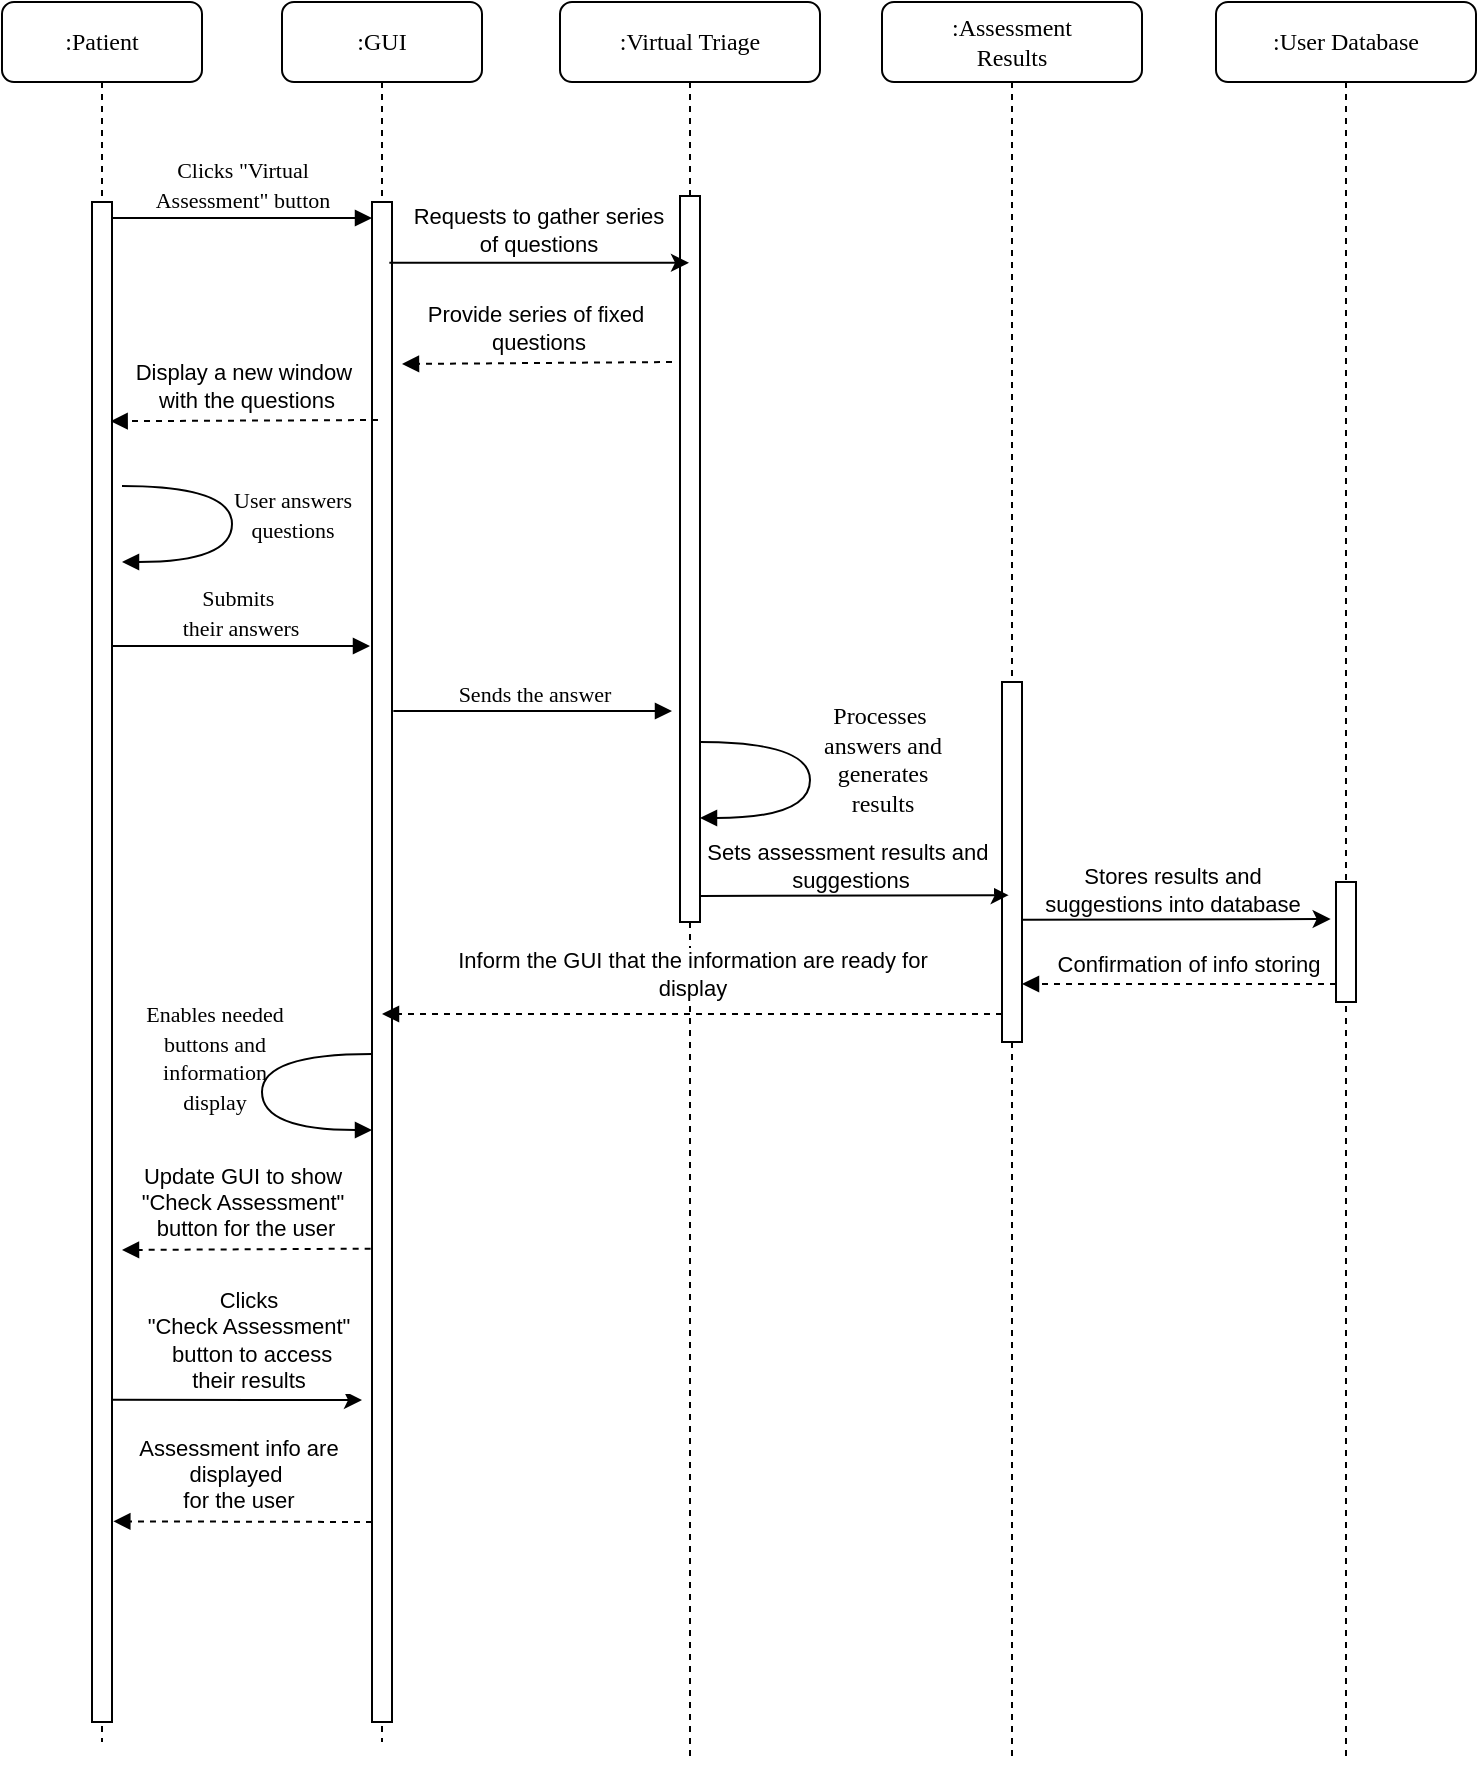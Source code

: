 <mxfile version="24.7.17">
  <diagram name="Page-1" id="LEKixuL0RZr2CF4qyq_7">
    <mxGraphModel dx="1213" dy="663" grid="1" gridSize="10" guides="1" tooltips="1" connect="1" arrows="1" fold="1" page="1" pageScale="1" pageWidth="850" pageHeight="1100" math="0" shadow="0">
      <root>
        <mxCell id="0" />
        <mxCell id="1" parent="0" />
        <mxCell id="vEi8x9JW135LUDFCunV6-3" value=":GUI" style="shape=umlLifeline;perimeter=lifelinePerimeter;whiteSpace=wrap;html=1;container=1;collapsible=0;recursiveResize=0;outlineConnect=0;rounded=1;shadow=0;comic=0;labelBackgroundColor=none;strokeWidth=1;fontFamily=Verdana;fontSize=12;align=center;" parent="1" vertex="1">
          <mxGeometry x="240" y="80" width="100" height="870" as="geometry" />
        </mxCell>
        <mxCell id="vEi8x9JW135LUDFCunV6-4" value="" style="html=1;points=[];perimeter=orthogonalPerimeter;rounded=0;shadow=0;comic=0;labelBackgroundColor=none;strokeWidth=1;fontFamily=Verdana;fontSize=12;align=center;" parent="vEi8x9JW135LUDFCunV6-3" vertex="1">
          <mxGeometry x="45" y="100" width="10" height="760" as="geometry" />
        </mxCell>
        <mxCell id="vEi8x9JW135LUDFCunV6-5" value="&lt;span style=&quot;font-size: 11px;&quot;&gt;Submits&amp;nbsp;&lt;br&gt;their answers&lt;/span&gt;" style="html=1;verticalAlign=bottom;endArrow=block;entryX=0;entryY=0;labelBackgroundColor=none;fontFamily=Verdana;fontSize=12;edgeStyle=elbowEdgeStyle;elbow=vertical;" parent="vEi8x9JW135LUDFCunV6-3" edge="1">
          <mxGeometry relative="1" as="geometry">
            <mxPoint x="-86" y="322" as="sourcePoint" />
            <mxPoint x="44" y="322" as="targetPoint" />
          </mxGeometry>
        </mxCell>
        <mxCell id="vEi8x9JW135LUDFCunV6-72" value="" style="html=1;verticalAlign=bottom;labelBackgroundColor=none;endArrow=block;endFill=1;dashed=1;rounded=0;exitX=-0.067;exitY=0.657;exitDx=0;exitDy=0;exitPerimeter=0;" parent="vEi8x9JW135LUDFCunV6-3" edge="1">
          <mxGeometry width="160" relative="1" as="geometry">
            <mxPoint x="44.33" y="623.32" as="sourcePoint" />
            <mxPoint x="-80" y="624" as="targetPoint" />
          </mxGeometry>
        </mxCell>
        <mxCell id="vEi8x9JW135LUDFCunV6-73" value="Update GUI to show&lt;br&gt;&quot;Check Assessment&quot;&lt;br&gt;&amp;nbsp;button for the user" style="edgeLabel;html=1;align=center;verticalAlign=middle;resizable=0;points=[];" parent="vEi8x9JW135LUDFCunV6-72" vertex="1" connectable="0">
          <mxGeometry x="0.101" y="-1" relative="1" as="geometry">
            <mxPoint x="4" y="-23" as="offset" />
          </mxGeometry>
        </mxCell>
        <mxCell id="vEi8x9JW135LUDFCunV6-76" value="" style="html=1;verticalAlign=bottom;labelBackgroundColor=none;endArrow=block;endFill=1;dashed=1;rounded=0;exitX=-0.067;exitY=0.657;exitDx=0;exitDy=0;exitPerimeter=0;entryX=1.067;entryY=0.868;entryDx=0;entryDy=0;entryPerimeter=0;" parent="vEi8x9JW135LUDFCunV6-3" target="vEi8x9JW135LUDFCunV6-13" edge="1">
          <mxGeometry width="160" relative="1" as="geometry">
            <mxPoint x="45.0" y="760.0" as="sourcePoint" />
            <mxPoint x="-79.33" y="760.68" as="targetPoint" />
          </mxGeometry>
        </mxCell>
        <mxCell id="vEi8x9JW135LUDFCunV6-77" value="Assessment info are&lt;br&gt;displayed&amp;nbsp;&lt;br&gt;for the user" style="edgeLabel;html=1;align=center;verticalAlign=middle;resizable=0;points=[];" parent="vEi8x9JW135LUDFCunV6-76" vertex="1" connectable="0">
          <mxGeometry x="0.101" y="-1" relative="1" as="geometry">
            <mxPoint x="4" y="-23" as="offset" />
          </mxGeometry>
        </mxCell>
        <mxCell id="vEi8x9JW135LUDFCunV6-70" value="&lt;span style=&quot;font-size: 11px;&quot;&gt;Enables needed&lt;br&gt;buttons and &lt;br&gt;information&lt;br&gt;display&lt;/span&gt;" style="html=1;verticalAlign=bottom;endArrow=block;labelBackgroundColor=none;fontFamily=Verdana;fontSize=12;elbow=vertical;edgeStyle=orthogonalEdgeStyle;curved=1;exitX=1.038;exitY=0.345;exitPerimeter=0;" parent="vEi8x9JW135LUDFCunV6-3" edge="1">
          <mxGeometry x="0.189" y="-24" relative="1" as="geometry">
            <mxPoint x="45" y="526" as="sourcePoint" />
            <mxPoint x="45" y="564" as="targetPoint" />
            <Array as="points">
              <mxPoint x="-10" y="526" />
              <mxPoint x="-10" y="564" />
            </Array>
            <mxPoint as="offset" />
          </mxGeometry>
        </mxCell>
        <mxCell id="vEi8x9JW135LUDFCunV6-12" value=":Patient" style="shape=umlLifeline;perimeter=lifelinePerimeter;whiteSpace=wrap;html=1;container=1;collapsible=0;recursiveResize=0;outlineConnect=0;rounded=1;shadow=0;comic=0;labelBackgroundColor=none;strokeWidth=1;fontFamily=Verdana;fontSize=12;align=center;" parent="1" vertex="1">
          <mxGeometry x="100" y="80" width="100" height="870" as="geometry" />
        </mxCell>
        <mxCell id="vEi8x9JW135LUDFCunV6-13" value="" style="html=1;points=[];perimeter=orthogonalPerimeter;rounded=0;shadow=0;comic=0;labelBackgroundColor=none;strokeWidth=1;fontFamily=Verdana;fontSize=12;align=center;" parent="vEi8x9JW135LUDFCunV6-12" vertex="1">
          <mxGeometry x="45" y="100" width="10" height="760" as="geometry" />
        </mxCell>
        <mxCell id="vEi8x9JW135LUDFCunV6-16" value="&lt;span style=&quot;font-size: 11px;&quot;&gt;Clicks &quot;Virtual&lt;br&gt;Assessment&quot; button&lt;/span&gt;" style="html=1;verticalAlign=bottom;endArrow=block;entryX=0;entryY=0;labelBackgroundColor=none;fontFamily=Verdana;fontSize=12;edgeStyle=elbowEdgeStyle;elbow=vertical;" parent="1" edge="1">
          <mxGeometry relative="1" as="geometry">
            <mxPoint x="155" y="188" as="sourcePoint" />
            <mxPoint x="285" y="188.0" as="targetPoint" />
          </mxGeometry>
        </mxCell>
        <mxCell id="vEi8x9JW135LUDFCunV6-17" value=":User Database" style="shape=umlLifeline;perimeter=lifelinePerimeter;whiteSpace=wrap;html=1;container=1;collapsible=0;recursiveResize=0;outlineConnect=0;rounded=1;shadow=0;comic=0;labelBackgroundColor=none;strokeWidth=1;fontFamily=Verdana;fontSize=12;align=center;" parent="1" vertex="1">
          <mxGeometry x="707" y="80" width="130" height="880" as="geometry" />
        </mxCell>
        <mxCell id="vEi8x9JW135LUDFCunV6-18" value="" style="html=1;points=[];perimeter=orthogonalPerimeter;rounded=0;shadow=0;comic=0;labelBackgroundColor=none;strokeWidth=1;fontFamily=Verdana;fontSize=12;align=center;" parent="vEi8x9JW135LUDFCunV6-17" vertex="1">
          <mxGeometry x="60" y="440" width="10" height="60" as="geometry" />
        </mxCell>
        <mxCell id="vEi8x9JW135LUDFCunV6-62" value="" style="endArrow=classic;html=1;rounded=0;entryX=0.433;entryY=0.919;entryDx=0;entryDy=0;entryPerimeter=0;" parent="vEi8x9JW135LUDFCunV6-17" edge="1">
          <mxGeometry width="50" height="50" relative="1" as="geometry">
            <mxPoint x="-97" y="458.89" as="sourcePoint" />
            <mxPoint x="57.33" y="458.5" as="targetPoint" />
          </mxGeometry>
        </mxCell>
        <mxCell id="vEi8x9JW135LUDFCunV6-63" value="Stores results and &lt;br&gt;suggestions into database" style="edgeLabel;html=1;align=center;verticalAlign=middle;resizable=0;points=[];" parent="vEi8x9JW135LUDFCunV6-62" vertex="1" connectable="0">
          <mxGeometry x="-0.556" y="-3" relative="1" as="geometry">
            <mxPoint x="40" y="-18" as="offset" />
          </mxGeometry>
        </mxCell>
        <mxCell id="vEi8x9JW135LUDFCunV6-64" value="" style="html=1;verticalAlign=bottom;labelBackgroundColor=none;endArrow=block;endFill=1;dashed=1;rounded=0;entryX=1;entryY=0.96;entryDx=0;entryDy=0;entryPerimeter=0;" parent="vEi8x9JW135LUDFCunV6-17" edge="1">
          <mxGeometry width="160" relative="1" as="geometry">
            <mxPoint x="60" y="491" as="sourcePoint" />
            <mxPoint x="-97" y="491" as="targetPoint" />
          </mxGeometry>
        </mxCell>
        <mxCell id="vEi8x9JW135LUDFCunV6-65" value="Confirmation of info storing" style="edgeLabel;html=1;align=center;verticalAlign=middle;resizable=0;points=[];" parent="vEi8x9JW135LUDFCunV6-64" vertex="1" connectable="0">
          <mxGeometry x="0.101" y="-1" relative="1" as="geometry">
            <mxPoint x="12" y="-9" as="offset" />
          </mxGeometry>
        </mxCell>
        <mxCell id="vEi8x9JW135LUDFCunV6-25" value="" style="html=1;verticalAlign=bottom;labelBackgroundColor=none;endArrow=block;endFill=1;dashed=1;rounded=0;entryX=1.133;entryY=0.135;entryDx=0;entryDy=0;entryPerimeter=0;" parent="1" edge="1">
          <mxGeometry width="160" relative="1" as="geometry">
            <mxPoint x="288" y="289" as="sourcePoint" />
            <mxPoint x="154.33" y="289.6" as="targetPoint" />
          </mxGeometry>
        </mxCell>
        <mxCell id="vEi8x9JW135LUDFCunV6-26" value="Display a new window&amp;nbsp;&lt;br&gt;with the questions" style="edgeLabel;html=1;align=center;verticalAlign=middle;resizable=0;points=[];" parent="vEi8x9JW135LUDFCunV6-25" vertex="1" connectable="0">
          <mxGeometry x="0.101" y="-1" relative="1" as="geometry">
            <mxPoint x="7" y="-17" as="offset" />
          </mxGeometry>
        </mxCell>
        <mxCell id="vEi8x9JW135LUDFCunV6-29" value=":Virtual Triage" style="shape=umlLifeline;perimeter=lifelinePerimeter;whiteSpace=wrap;html=1;container=1;collapsible=0;recursiveResize=0;outlineConnect=0;rounded=1;shadow=0;comic=0;labelBackgroundColor=none;strokeWidth=1;fontFamily=Verdana;fontSize=12;align=center;" parent="1" vertex="1">
          <mxGeometry x="379" y="80" width="130" height="880" as="geometry" />
        </mxCell>
        <mxCell id="vEi8x9JW135LUDFCunV6-30" value="" style="html=1;points=[];perimeter=orthogonalPerimeter;rounded=0;shadow=0;comic=0;labelBackgroundColor=none;strokeWidth=1;fontFamily=Verdana;fontSize=12;align=center;" parent="vEi8x9JW135LUDFCunV6-29" vertex="1">
          <mxGeometry x="60" y="97" width="10" height="363" as="geometry" />
        </mxCell>
        <mxCell id="vEi8x9JW135LUDFCunV6-59" value="Processes&amp;nbsp;&lt;br&gt;answers and&lt;br&gt;generates&lt;br&gt;results" style="html=1;verticalAlign=bottom;endArrow=block;labelBackgroundColor=none;fontFamily=Verdana;fontSize=12;elbow=vertical;edgeStyle=orthogonalEdgeStyle;curved=1;exitX=1.038;exitY=0.345;exitPerimeter=0;" parent="vEi8x9JW135LUDFCunV6-29" edge="1">
          <mxGeometry x="0.257" y="36" relative="1" as="geometry">
            <mxPoint x="70" y="370" as="sourcePoint" />
            <mxPoint x="70" y="408" as="targetPoint" />
            <Array as="points">
              <mxPoint x="125" y="370" />
              <mxPoint x="125" y="408" />
            </Array>
            <mxPoint x="36" y="-34" as="offset" />
          </mxGeometry>
        </mxCell>
        <mxCell id="vEi8x9JW135LUDFCunV6-45" value=":Assessment &lt;br&gt;Results" style="shape=umlLifeline;perimeter=lifelinePerimeter;whiteSpace=wrap;html=1;container=1;collapsible=0;recursiveResize=0;outlineConnect=0;rounded=1;shadow=0;comic=0;labelBackgroundColor=none;strokeWidth=1;fontFamily=Verdana;fontSize=12;align=center;" parent="1" vertex="1">
          <mxGeometry x="540" y="80" width="130" height="880" as="geometry" />
        </mxCell>
        <mxCell id="vEi8x9JW135LUDFCunV6-46" value="" style="html=1;points=[];perimeter=orthogonalPerimeter;rounded=0;shadow=0;comic=0;labelBackgroundColor=none;strokeWidth=1;fontFamily=Verdana;fontSize=12;align=center;" parent="vEi8x9JW135LUDFCunV6-45" vertex="1">
          <mxGeometry x="60" y="340" width="10" height="180" as="geometry" />
        </mxCell>
        <mxCell id="vEi8x9JW135LUDFCunV6-67" value="" style="html=1;verticalAlign=bottom;labelBackgroundColor=none;endArrow=block;endFill=1;dashed=1;rounded=0;" parent="vEi8x9JW135LUDFCunV6-45" edge="1" target="vEi8x9JW135LUDFCunV6-3">
          <mxGeometry width="160" relative="1" as="geometry">
            <mxPoint x="60" y="506" as="sourcePoint" />
            <mxPoint x="-240" y="506" as="targetPoint" />
          </mxGeometry>
        </mxCell>
        <mxCell id="vEi8x9JW135LUDFCunV6-68" value="Inform the GUI that the information are ready for&lt;br&gt;display" style="edgeLabel;html=1;align=center;verticalAlign=middle;resizable=0;points=[];" parent="vEi8x9JW135LUDFCunV6-67" vertex="1" connectable="0">
          <mxGeometry x="0.101" y="-1" relative="1" as="geometry">
            <mxPoint x="15" y="-19" as="offset" />
          </mxGeometry>
        </mxCell>
        <mxCell id="vEi8x9JW135LUDFCunV6-52" value="" style="endArrow=classic;html=1;rounded=0;exitX=0.867;exitY=0.04;exitDx=0;exitDy=0;exitPerimeter=0;" parent="1" source="vEi8x9JW135LUDFCunV6-4" target="vEi8x9JW135LUDFCunV6-29" edge="1">
          <mxGeometry width="50" height="50" relative="1" as="geometry">
            <mxPoint x="400" y="370" as="sourcePoint" />
            <mxPoint x="450" y="320" as="targetPoint" />
          </mxGeometry>
        </mxCell>
        <mxCell id="vEi8x9JW135LUDFCunV6-53" value="Requests to gather series&lt;br&gt;of questions" style="edgeLabel;html=1;align=center;verticalAlign=middle;resizable=0;points=[];" parent="vEi8x9JW135LUDFCunV6-52" vertex="1" connectable="0">
          <mxGeometry x="-0.101" y="3" relative="1" as="geometry">
            <mxPoint x="7" y="-14" as="offset" />
          </mxGeometry>
        </mxCell>
        <mxCell id="vEi8x9JW135LUDFCunV6-55" value="" style="html=1;verticalAlign=bottom;labelBackgroundColor=none;endArrow=block;endFill=1;dashed=1;rounded=0;entryX=1;entryY=0.067;entryDx=0;entryDy=0;entryPerimeter=0;" parent="1" edge="1">
          <mxGeometry width="160" relative="1" as="geometry">
            <mxPoint x="435" y="260" as="sourcePoint" />
            <mxPoint x="300" y="261" as="targetPoint" />
          </mxGeometry>
        </mxCell>
        <mxCell id="vEi8x9JW135LUDFCunV6-56" value="Provide series of fixed&amp;nbsp;&lt;br&gt;questions" style="edgeLabel;html=1;align=center;verticalAlign=middle;resizable=0;points=[];" parent="vEi8x9JW135LUDFCunV6-55" vertex="1" connectable="0">
          <mxGeometry x="0.101" y="-1" relative="1" as="geometry">
            <mxPoint x="7" y="-17" as="offset" />
          </mxGeometry>
        </mxCell>
        <mxCell id="vEi8x9JW135LUDFCunV6-57" value="&lt;span style=&quot;font-size: 11px;&quot;&gt;Sends the answer&lt;/span&gt;" style="html=1;verticalAlign=bottom;endArrow=block;entryX=0;entryY=0;labelBackgroundColor=none;fontFamily=Verdana;fontSize=12;edgeStyle=elbowEdgeStyle;elbow=vertical;exitX=1.067;exitY=0.252;exitDx=0;exitDy=0;exitPerimeter=0;" parent="1" edge="1">
          <mxGeometry relative="1" as="geometry">
            <mxPoint x="295.67" y="434.52" as="sourcePoint" />
            <mxPoint x="435" y="434" as="targetPoint" />
          </mxGeometry>
        </mxCell>
        <mxCell id="vEi8x9JW135LUDFCunV6-60" value="" style="endArrow=classic;html=1;rounded=0;entryX=0.433;entryY=0.919;entryDx=0;entryDy=0;entryPerimeter=0;" parent="1" edge="1">
          <mxGeometry width="50" height="50" relative="1" as="geometry">
            <mxPoint x="449" y="527" as="sourcePoint" />
            <mxPoint x="603.33" y="526.61" as="targetPoint" />
          </mxGeometry>
        </mxCell>
        <mxCell id="vEi8x9JW135LUDFCunV6-61" value="Sets assessment results and&amp;nbsp;&lt;br&gt;suggestions" style="edgeLabel;html=1;align=center;verticalAlign=middle;resizable=0;points=[];" parent="vEi8x9JW135LUDFCunV6-60" vertex="1" connectable="0">
          <mxGeometry x="-0.556" y="-3" relative="1" as="geometry">
            <mxPoint x="40" y="-18" as="offset" />
          </mxGeometry>
        </mxCell>
        <mxCell id="vEi8x9JW135LUDFCunV6-74" value="" style="endArrow=classic;html=1;rounded=0;exitX=1;exitY=0.788;exitDx=0;exitDy=0;exitPerimeter=0;" parent="1" source="vEi8x9JW135LUDFCunV6-13" edge="1">
          <mxGeometry width="50" height="50" relative="1" as="geometry">
            <mxPoint x="156.5" y="780" as="sourcePoint" />
            <mxPoint x="280" y="779" as="targetPoint" />
          </mxGeometry>
        </mxCell>
        <mxCell id="vEi8x9JW135LUDFCunV6-75" value="Clicks &lt;br&gt;&quot;Check Assessment&quot;&lt;br&gt;&amp;nbsp;button to access &lt;br&gt;their results" style="edgeLabel;html=1;align=center;verticalAlign=middle;resizable=0;points=[];" parent="vEi8x9JW135LUDFCunV6-74" vertex="1" connectable="0">
          <mxGeometry x="0.177" y="-1" relative="1" as="geometry">
            <mxPoint x="-6" y="-31" as="offset" />
          </mxGeometry>
        </mxCell>
        <mxCell id="vEi8x9JW135LUDFCunV6-58" value="&lt;font style=&quot;font-size: 11px;&quot;&gt;User answers&lt;br&gt;questions&lt;/font&gt;" style="html=1;verticalAlign=bottom;endArrow=block;labelBackgroundColor=none;fontFamily=Verdana;fontSize=12;elbow=vertical;edgeStyle=orthogonalEdgeStyle;curved=1;exitX=1.038;exitY=0.345;exitPerimeter=0;" parent="1" edge="1">
          <mxGeometry x="0.162" y="30" relative="1" as="geometry">
            <mxPoint x="160" y="322" as="sourcePoint" />
            <mxPoint x="160" y="360" as="targetPoint" />
            <Array as="points">
              <mxPoint x="215" y="322" />
              <mxPoint x="215" y="360" />
            </Array>
            <mxPoint as="offset" />
          </mxGeometry>
        </mxCell>
      </root>
    </mxGraphModel>
  </diagram>
</mxfile>
